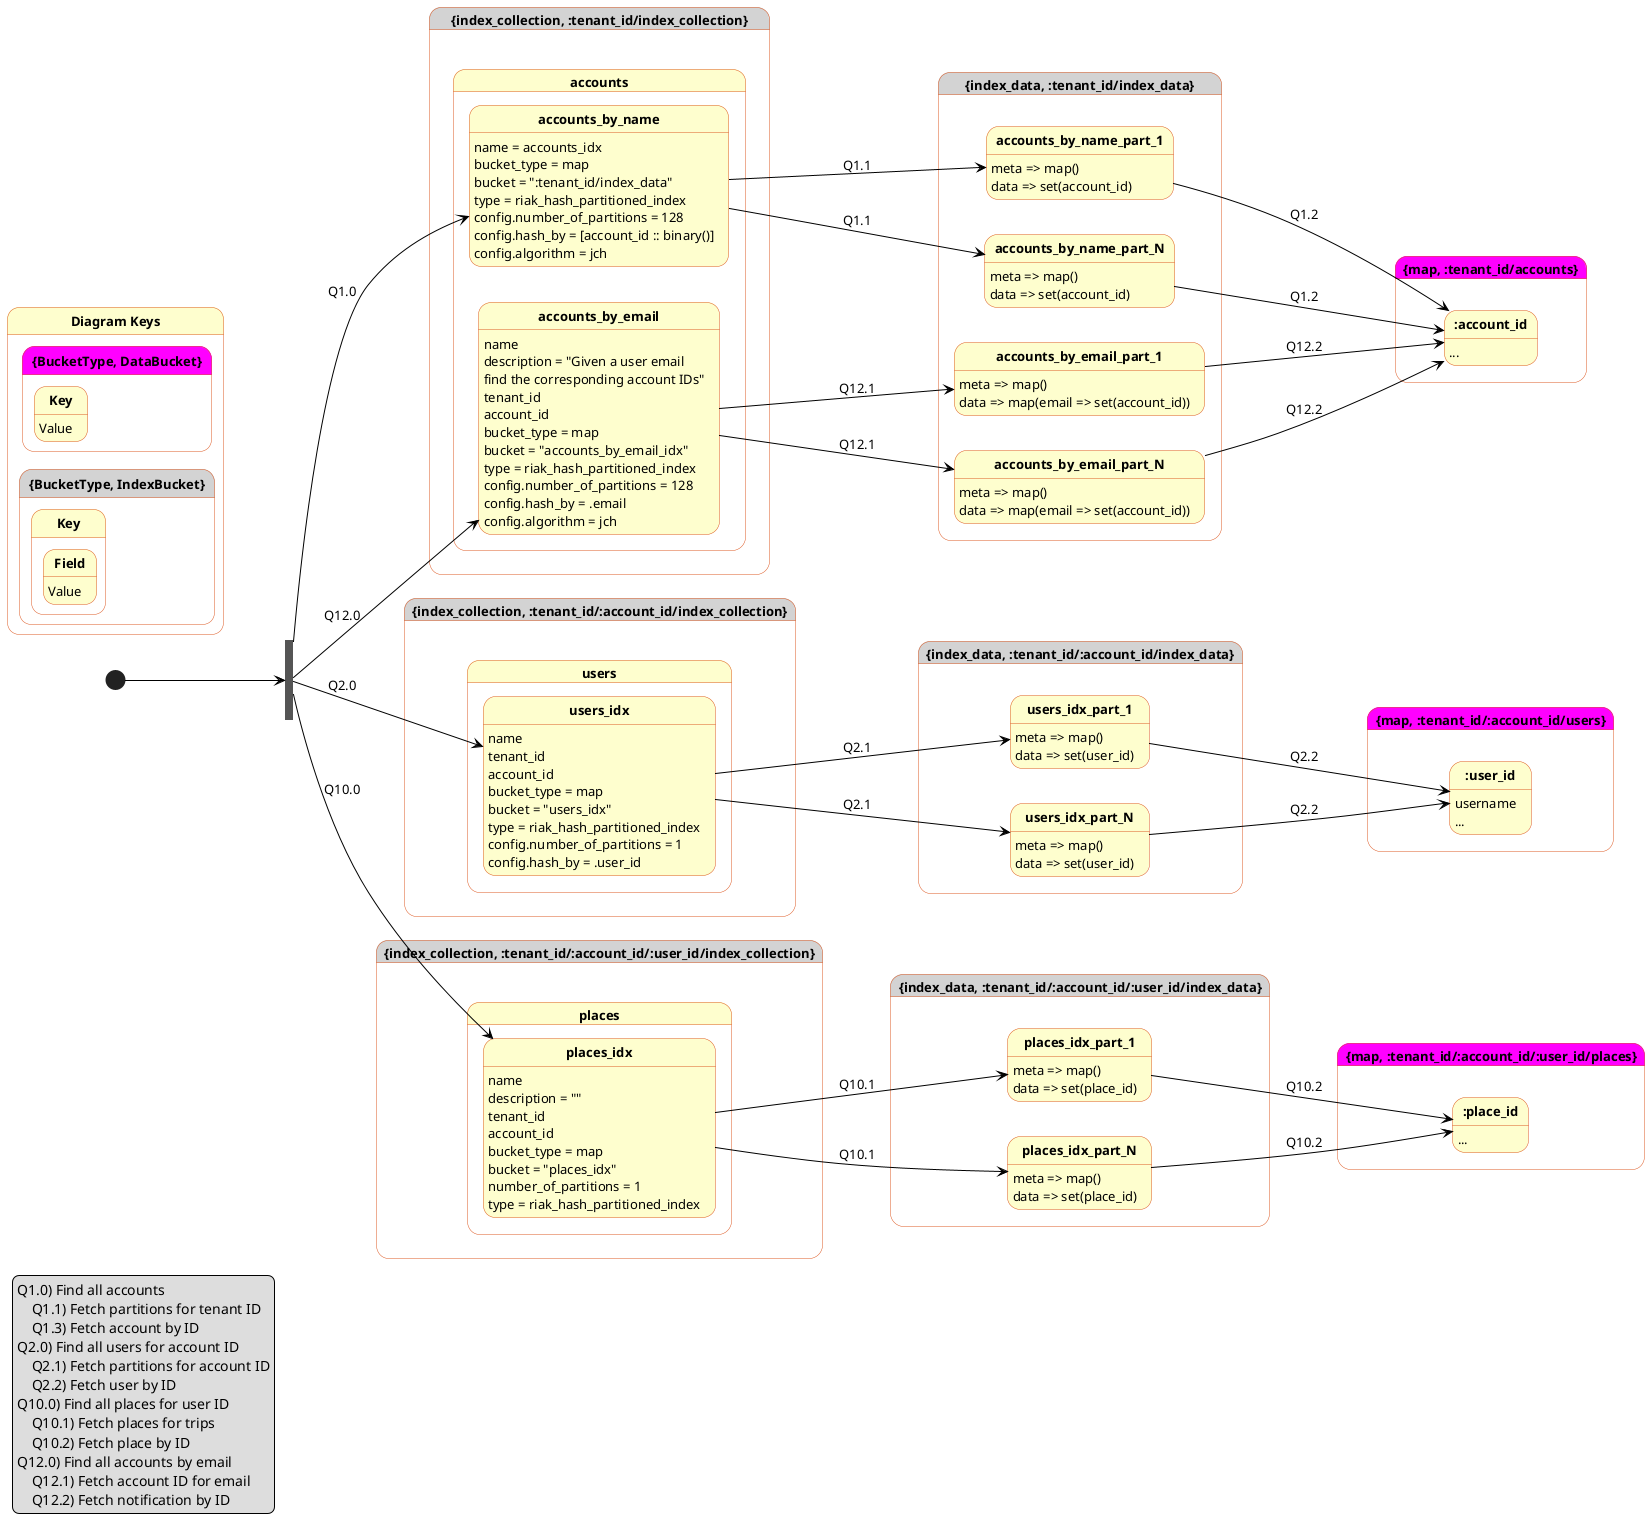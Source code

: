@startuml
' !include ../../styles/uml_theme.puml

left to right direction

skinparam stateArrowColor	black
skinparam stateArrowFontColor	black
skinparam stateArrowFontName 	Avenir Next
skinparam stateArrowFontSize	13
skinparam stateArrowFontStyle	plain
skinparam stateAttributeFontColor	black
skinparam stateAttributeFontName 	Avenir Next
skinparam stateAttributeFontSize	13
skinparam stateAttributeFontStyle	plain
skinparam stateBackgroundColor	#FEFECE
skinparam stateBorderColor	#DD5A25
skinparam stateEndColor	black
skinparam stateFontColor	black
skinparam stateFontName 	Avenir Next
skinparam stateFontSize	13
skinparam stateFontStyle	plain
skinparam stateStartColor	black

skinparam state {
  BackgroundColor<<IndexBucket>> LightGray
  BackgroundColor<<DataBucket>> Magenta
}

' hide empty description

state "<b>{index_collection, :tenant_id/index_collection}" as bt0 <<IndexBucket>> {

    state "<b>accounts" as accounts_meta {

        state "<b>accounts_by_name" as accounts_by_name
        accounts_by_name : name = accounts_idx
        accounts_by_name : bucket_type = map
        accounts_by_name : bucket = ":tenant_id/index_data"
        accounts_by_name : type = riak_hash_partitioned_index
        accounts_by_name : config.number_of_partitions = 128
        accounts_by_name : config.hash_by = [account_id :: binary()]
        accounts_by_name : config.algorithm = jch

        state "<b>accounts_by_email" as accounts_by_email
        accounts_by_email : name
        accounts_by_email : description = "Given a user email\nfind the corresponding account IDs"
        accounts_by_email : tenant_id
        accounts_by_email : account_id
        accounts_by_email : bucket_type = map
        accounts_by_email : bucket = "accounts_by_email_idx"
        accounts_by_email : type = riak_hash_partitioned_index
        accounts_by_email : config.number_of_partitions = 128
        accounts_by_email : config.hash_by = .email
        accounts_by_email : config.algorithm = jch
    }


}


state "<b>{index_data, :tenant_id/index_data}" as bt1 <<IndexBucket>> {
    state "<b>accounts_by_name_part_1" as accounts_idx_1
    accounts_idx_1 : meta => map()
    accounts_idx_1 : data => set(account_id)

    state "<b>accounts_by_name_part_N" as accounts_idx_N
    accounts_idx_N : meta => map()
    accounts_idx_N : data => set(account_id)

    state "<b>accounts_by_email_part_1" as accounts_by_email_idx_1
    accounts_by_email_idx_1 : meta => map()
    accounts_by_email_idx_1 : data => map(email => set(account_id))

    state "<b>accounts_by_email_part_N" as accounts_by_email_idx_N
    accounts_by_email_idx_N : meta => map()
    accounts_by_email_idx_N : data => map(email => set(account_id))
}



state "<b>{index_collection, :tenant_id/:account_id/index_collection}" as b0 <<IndexBucket>> {
    state "<b>users" as user_indices {
        state "<b>users_idx" as users_idx_meta
        users_idx_meta : name
        users_idx_meta : tenant_id
        users_idx_meta : account_id
        users_idx_meta : bucket_type = map
        users_idx_meta : bucket = "users_idx"
        users_idx_meta : type = riak_hash_partitioned_index
        users_idx_meta : config.number_of_partitions = 1
        users_idx_meta : config.hash_by = .user_id
    }

}


state "<b>{index_data, :tenant_id/:account_id/index_data}" as taui <<IndexBucket>> {
    state "<b>users_idx_part_1" as users_idx_1
    users_idx_1 : meta => map()
    users_idx_1 : data => set(user_id)

    state "<b>users_idx_part_N" as users_idx_N
    users_idx_N : meta => map()
    users_idx_N : data => set(user_id)

}

state "<b>{map, :tenant_id/:account_id/users}" as tau <<DataBucket>> {
    state "<b>:user_id" as user
    user : username
    user : ...
}

state "<b>{map, :tenant_id/accounts}" as ta <<DataBucket>> {
    state "<b>:account_id" as account
    account : ...
}



state "<b>{index_collection, :tenant_id/:account_id/:user_id/index_collection}" as bu0 <<IndexBucket>> {

    state "<b>places" as places_indices {
        state "<b>places_idx" as places_idx_meta
        places_idx_meta : name
        places_idx_meta : description = ""
        places_idx_meta : tenant_id
        places_idx_meta : account_id
        places_idx_meta : bucket_type = map
        places_idx_meta : bucket = "places_idx"
        places_idx_meta : number_of_partitions = 1
        places_idx_meta : type = riak_hash_partitioned_index
    }
}

state "<b>{index_data, :tenant_id/:account_id/:user_id/index_data}" as bua <<IndexBucket>> {

    state "<b>places_idx_part_1" as places_idx_1
    places_idx_1 : meta => map()
    places_idx_1 : data => set(place_id)

    state "<b>places_idx_part_N" as places_idx_N
    places_idx_N : meta => map()
    places_idx_N : data => set(place_id)

}

state "<b>{map, :tenant_id/:account_id/:user_id/places}" as places <<DataBucket>> {
    state "<b>:place_id" as place
    place : ...
}

state fork_state <<fork>>
[*] --> fork_state

fork_state --> accounts_by_name: Q1.0
accounts_by_name --> accounts_idx_1: Q1.1
accounts_by_name --> accounts_idx_N: Q1.1
accounts_idx_1 --> account: Q1.2
accounts_idx_N --> account: Q1.2


fork_state --> users_idx_meta: Q2.0
users_idx_meta --> users_idx_1: Q2.1
users_idx_meta --> users_idx_N: Q2.1
users_idx_1 --> user: Q2.2
users_idx_N --> user: Q2.2



fork_state --> places_idx_meta: Q10.0
places_idx_meta --> places_idx_1: Q10.1
places_idx_meta --> places_idx_N: Q10.1
places_idx_1 --> place: Q10.2
places_idx_N --> place: Q10.2


fork_state --> accounts_by_email: Q12.0
accounts_by_email --> accounts_by_email_idx_1: Q12.1
accounts_by_email --> accounts_by_email_idx_N: Q12.1
accounts_by_email_idx_1 --> account: Q12.2
accounts_by_email_idx_N --> account: Q12.2


' Legends
state "<b>Diagram Keys" as diagram_keys {
    state "<b>{BucketType, IndexBucket}" as indexbucket <<IndexBucket>> {
        state "<b>Key" as obj {
            state "<b>Field" as kv
            kv: Value
        }
    }

    state "<b>{BucketType, DataBucket}" as databucket <<DataBucket>> {
        state "<b>Key" as data {
            data: Value
        }
    }
}

legend left
    Q1.0) Find all accounts
        Q1.1) Fetch partitions for tenant ID
        Q1.3) Fetch account by ID
    Q2.0) Find all users for account ID
        Q2.1) Fetch partitions for account ID
        Q2.2) Fetch user by ID
    Q10.0) Find all places for user ID
        Q10.1) Fetch places for trips
        Q10.2) Fetch place by ID
    Q12.0) Find all accounts by email
        Q12.1) Fetch account ID for email
        Q12.2) Fetch notification by ID
endlegend

@enduml